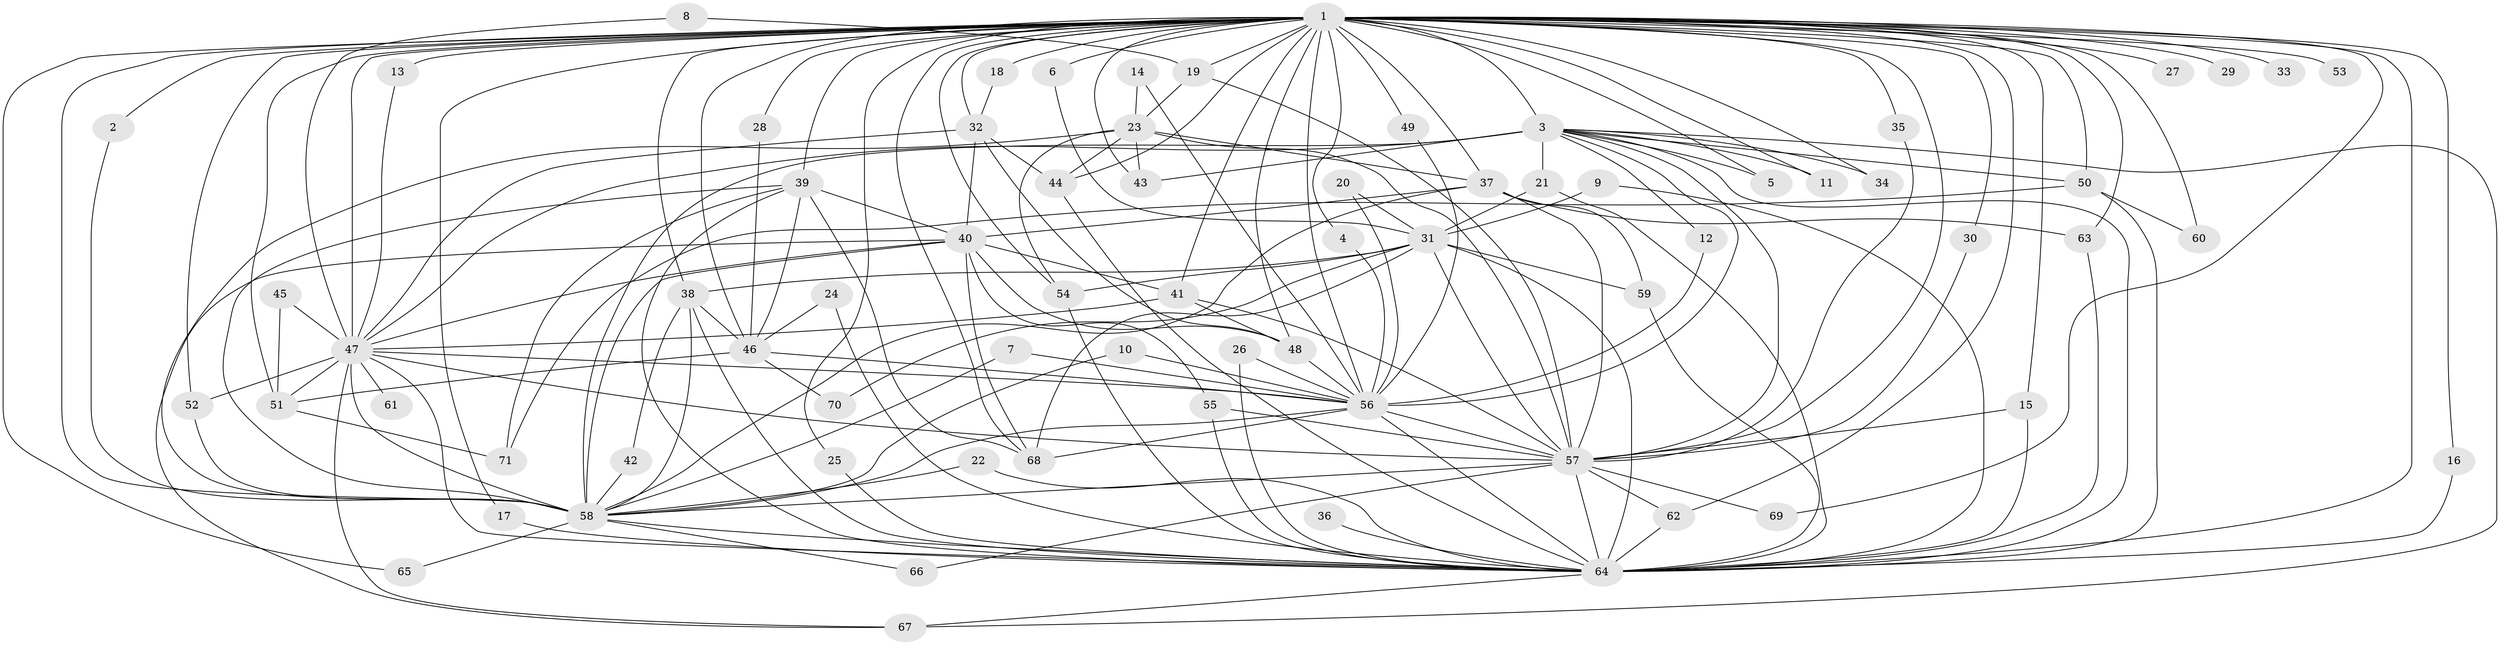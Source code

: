 // original degree distribution, {19: 0.014184397163120567, 21: 0.0070921985815602835, 31: 0.0070921985815602835, 22: 0.0070921985815602835, 26: 0.014184397163120567, 29: 0.0070921985815602835, 23: 0.0070921985815602835, 24: 0.0070921985815602835, 2: 0.5673758865248227, 5: 0.06382978723404255, 3: 0.15602836879432624, 8: 0.02127659574468085, 4: 0.0851063829787234, 6: 0.028368794326241134, 7: 0.0070921985815602835}
// Generated by graph-tools (version 1.1) at 2025/49/03/09/25 03:49:37]
// undirected, 71 vertices, 179 edges
graph export_dot {
graph [start="1"]
  node [color=gray90,style=filled];
  1;
  2;
  3;
  4;
  5;
  6;
  7;
  8;
  9;
  10;
  11;
  12;
  13;
  14;
  15;
  16;
  17;
  18;
  19;
  20;
  21;
  22;
  23;
  24;
  25;
  26;
  27;
  28;
  29;
  30;
  31;
  32;
  33;
  34;
  35;
  36;
  37;
  38;
  39;
  40;
  41;
  42;
  43;
  44;
  45;
  46;
  47;
  48;
  49;
  50;
  51;
  52;
  53;
  54;
  55;
  56;
  57;
  58;
  59;
  60;
  61;
  62;
  63;
  64;
  65;
  66;
  67;
  68;
  69;
  70;
  71;
  1 -- 2 [weight=1.0];
  1 -- 3 [weight=5.0];
  1 -- 4 [weight=1.0];
  1 -- 5 [weight=1.0];
  1 -- 6 [weight=2.0];
  1 -- 11 [weight=1.0];
  1 -- 13 [weight=2.0];
  1 -- 15 [weight=1.0];
  1 -- 16 [weight=1.0];
  1 -- 17 [weight=1.0];
  1 -- 18 [weight=1.0];
  1 -- 19 [weight=3.0];
  1 -- 25 [weight=1.0];
  1 -- 27 [weight=2.0];
  1 -- 28 [weight=1.0];
  1 -- 29 [weight=1.0];
  1 -- 30 [weight=1.0];
  1 -- 32 [weight=1.0];
  1 -- 33 [weight=2.0];
  1 -- 34 [weight=1.0];
  1 -- 35 [weight=1.0];
  1 -- 37 [weight=2.0];
  1 -- 38 [weight=1.0];
  1 -- 39 [weight=1.0];
  1 -- 41 [weight=1.0];
  1 -- 43 [weight=3.0];
  1 -- 44 [weight=1.0];
  1 -- 46 [weight=3.0];
  1 -- 47 [weight=5.0];
  1 -- 48 [weight=1.0];
  1 -- 49 [weight=1.0];
  1 -- 50 [weight=1.0];
  1 -- 51 [weight=2.0];
  1 -- 52 [weight=1.0];
  1 -- 53 [weight=1.0];
  1 -- 54 [weight=1.0];
  1 -- 56 [weight=5.0];
  1 -- 57 [weight=4.0];
  1 -- 58 [weight=5.0];
  1 -- 60 [weight=1.0];
  1 -- 62 [weight=1.0];
  1 -- 63 [weight=3.0];
  1 -- 64 [weight=5.0];
  1 -- 65 [weight=1.0];
  1 -- 68 [weight=1.0];
  1 -- 69 [weight=1.0];
  2 -- 58 [weight=1.0];
  3 -- 5 [weight=1.0];
  3 -- 11 [weight=1.0];
  3 -- 12 [weight=1.0];
  3 -- 21 [weight=1.0];
  3 -- 34 [weight=1.0];
  3 -- 43 [weight=2.0];
  3 -- 47 [weight=1.0];
  3 -- 50 [weight=1.0];
  3 -- 56 [weight=1.0];
  3 -- 57 [weight=1.0];
  3 -- 58 [weight=1.0];
  3 -- 64 [weight=1.0];
  3 -- 67 [weight=1.0];
  4 -- 56 [weight=1.0];
  6 -- 31 [weight=1.0];
  7 -- 56 [weight=1.0];
  7 -- 58 [weight=1.0];
  8 -- 19 [weight=1.0];
  8 -- 47 [weight=1.0];
  9 -- 31 [weight=1.0];
  9 -- 64 [weight=1.0];
  10 -- 56 [weight=1.0];
  10 -- 58 [weight=1.0];
  12 -- 56 [weight=1.0];
  13 -- 47 [weight=1.0];
  14 -- 23 [weight=1.0];
  14 -- 56 [weight=1.0];
  15 -- 57 [weight=1.0];
  15 -- 64 [weight=1.0];
  16 -- 64 [weight=1.0];
  17 -- 64 [weight=1.0];
  18 -- 32 [weight=1.0];
  19 -- 23 [weight=1.0];
  19 -- 57 [weight=1.0];
  20 -- 31 [weight=1.0];
  20 -- 56 [weight=1.0];
  21 -- 31 [weight=1.0];
  21 -- 64 [weight=1.0];
  22 -- 58 [weight=1.0];
  22 -- 64 [weight=1.0];
  23 -- 37 [weight=1.0];
  23 -- 43 [weight=1.0];
  23 -- 44 [weight=1.0];
  23 -- 54 [weight=1.0];
  23 -- 57 [weight=1.0];
  23 -- 58 [weight=1.0];
  24 -- 46 [weight=1.0];
  24 -- 64 [weight=1.0];
  25 -- 64 [weight=1.0];
  26 -- 56 [weight=1.0];
  26 -- 64 [weight=1.0];
  28 -- 46 [weight=1.0];
  30 -- 57 [weight=1.0];
  31 -- 38 [weight=1.0];
  31 -- 54 [weight=1.0];
  31 -- 57 [weight=2.0];
  31 -- 59 [weight=1.0];
  31 -- 64 [weight=1.0];
  31 -- 68 [weight=1.0];
  31 -- 70 [weight=1.0];
  32 -- 40 [weight=1.0];
  32 -- 44 [weight=1.0];
  32 -- 47 [weight=1.0];
  32 -- 48 [weight=1.0];
  35 -- 57 [weight=1.0];
  36 -- 64 [weight=1.0];
  37 -- 40 [weight=1.0];
  37 -- 57 [weight=1.0];
  37 -- 58 [weight=1.0];
  37 -- 59 [weight=1.0];
  37 -- 63 [weight=2.0];
  38 -- 42 [weight=1.0];
  38 -- 46 [weight=1.0];
  38 -- 58 [weight=2.0];
  38 -- 64 [weight=1.0];
  39 -- 40 [weight=1.0];
  39 -- 46 [weight=1.0];
  39 -- 58 [weight=1.0];
  39 -- 64 [weight=1.0];
  39 -- 68 [weight=1.0];
  39 -- 71 [weight=1.0];
  40 -- 41 [weight=1.0];
  40 -- 47 [weight=1.0];
  40 -- 48 [weight=1.0];
  40 -- 55 [weight=1.0];
  40 -- 58 [weight=1.0];
  40 -- 67 [weight=1.0];
  40 -- 68 [weight=1.0];
  41 -- 47 [weight=1.0];
  41 -- 48 [weight=2.0];
  41 -- 57 [weight=2.0];
  42 -- 58 [weight=1.0];
  44 -- 64 [weight=1.0];
  45 -- 47 [weight=1.0];
  45 -- 51 [weight=1.0];
  46 -- 51 [weight=1.0];
  46 -- 56 [weight=1.0];
  46 -- 70 [weight=1.0];
  47 -- 51 [weight=1.0];
  47 -- 52 [weight=1.0];
  47 -- 56 [weight=1.0];
  47 -- 57 [weight=1.0];
  47 -- 58 [weight=1.0];
  47 -- 61 [weight=1.0];
  47 -- 64 [weight=1.0];
  47 -- 67 [weight=1.0];
  48 -- 56 [weight=1.0];
  49 -- 56 [weight=1.0];
  50 -- 60 [weight=1.0];
  50 -- 64 [weight=2.0];
  50 -- 71 [weight=1.0];
  51 -- 71 [weight=1.0];
  52 -- 58 [weight=1.0];
  54 -- 64 [weight=1.0];
  55 -- 57 [weight=2.0];
  55 -- 64 [weight=1.0];
  56 -- 57 [weight=1.0];
  56 -- 58 [weight=1.0];
  56 -- 64 [weight=1.0];
  56 -- 68 [weight=1.0];
  57 -- 58 [weight=2.0];
  57 -- 62 [weight=1.0];
  57 -- 64 [weight=1.0];
  57 -- 66 [weight=1.0];
  57 -- 69 [weight=1.0];
  58 -- 64 [weight=1.0];
  58 -- 65 [weight=1.0];
  58 -- 66 [weight=1.0];
  59 -- 64 [weight=1.0];
  62 -- 64 [weight=1.0];
  63 -- 64 [weight=1.0];
  64 -- 67 [weight=1.0];
}
